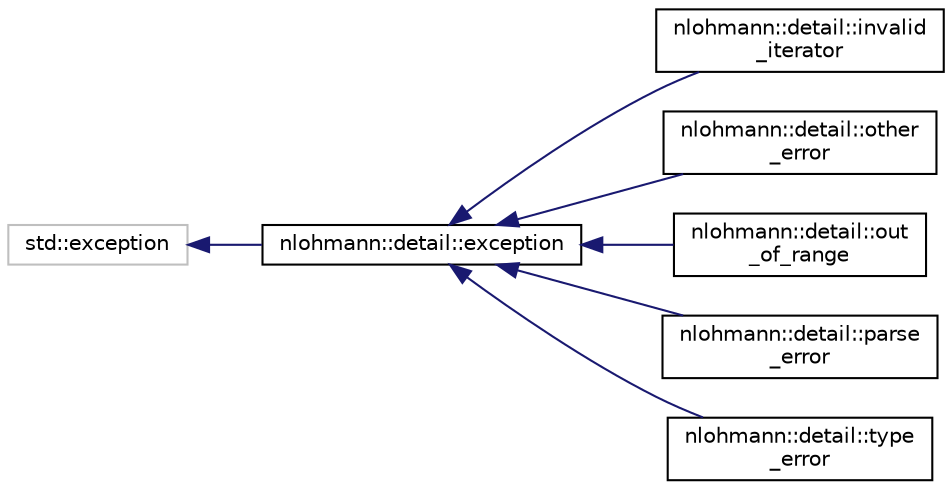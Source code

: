 digraph "Graphical Class Hierarchy"
{
 // LATEX_PDF_SIZE
  edge [fontname="Helvetica",fontsize="10",labelfontname="Helvetica",labelfontsize="10"];
  node [fontname="Helvetica",fontsize="10",shape=record];
  rankdir="LR";
  Node0 [label="std::exception",height=0.2,width=0.4,color="grey75", fillcolor="white", style="filled",tooltip=" "];
  Node0 -> Node1 [dir="back",color="midnightblue",fontsize="10",style="solid",fontname="Helvetica"];
  Node1 [label="nlohmann::detail::exception",height=0.2,width=0.4,color="black", fillcolor="white", style="filled",URL="$classnlohmann_1_1detail_1_1exception.html",tooltip="general exception of the basic_json class"];
  Node1 -> Node2 [dir="back",color="midnightblue",fontsize="10",style="solid",fontname="Helvetica"];
  Node2 [label="nlohmann::detail::invalid\l_iterator",height=0.2,width=0.4,color="black", fillcolor="white", style="filled",URL="$classnlohmann_1_1detail_1_1invalid__iterator.html",tooltip="exception indicating errors with iterators"];
  Node1 -> Node3 [dir="back",color="midnightblue",fontsize="10",style="solid",fontname="Helvetica"];
  Node3 [label="nlohmann::detail::other\l_error",height=0.2,width=0.4,color="black", fillcolor="white", style="filled",URL="$classnlohmann_1_1detail_1_1other__error.html",tooltip="exception indicating other library errors"];
  Node1 -> Node4 [dir="back",color="midnightblue",fontsize="10",style="solid",fontname="Helvetica"];
  Node4 [label="nlohmann::detail::out\l_of_range",height=0.2,width=0.4,color="black", fillcolor="white", style="filled",URL="$classnlohmann_1_1detail_1_1out__of__range.html",tooltip="exception indicating access out of the defined range"];
  Node1 -> Node5 [dir="back",color="midnightblue",fontsize="10",style="solid",fontname="Helvetica"];
  Node5 [label="nlohmann::detail::parse\l_error",height=0.2,width=0.4,color="black", fillcolor="white", style="filled",URL="$classnlohmann_1_1detail_1_1parse__error.html",tooltip="exception indicating a parse error"];
  Node1 -> Node6 [dir="back",color="midnightblue",fontsize="10",style="solid",fontname="Helvetica"];
  Node6 [label="nlohmann::detail::type\l_error",height=0.2,width=0.4,color="black", fillcolor="white", style="filled",URL="$classnlohmann_1_1detail_1_1type__error.html",tooltip="exception indicating executing a member function with a wrong type"];
}
